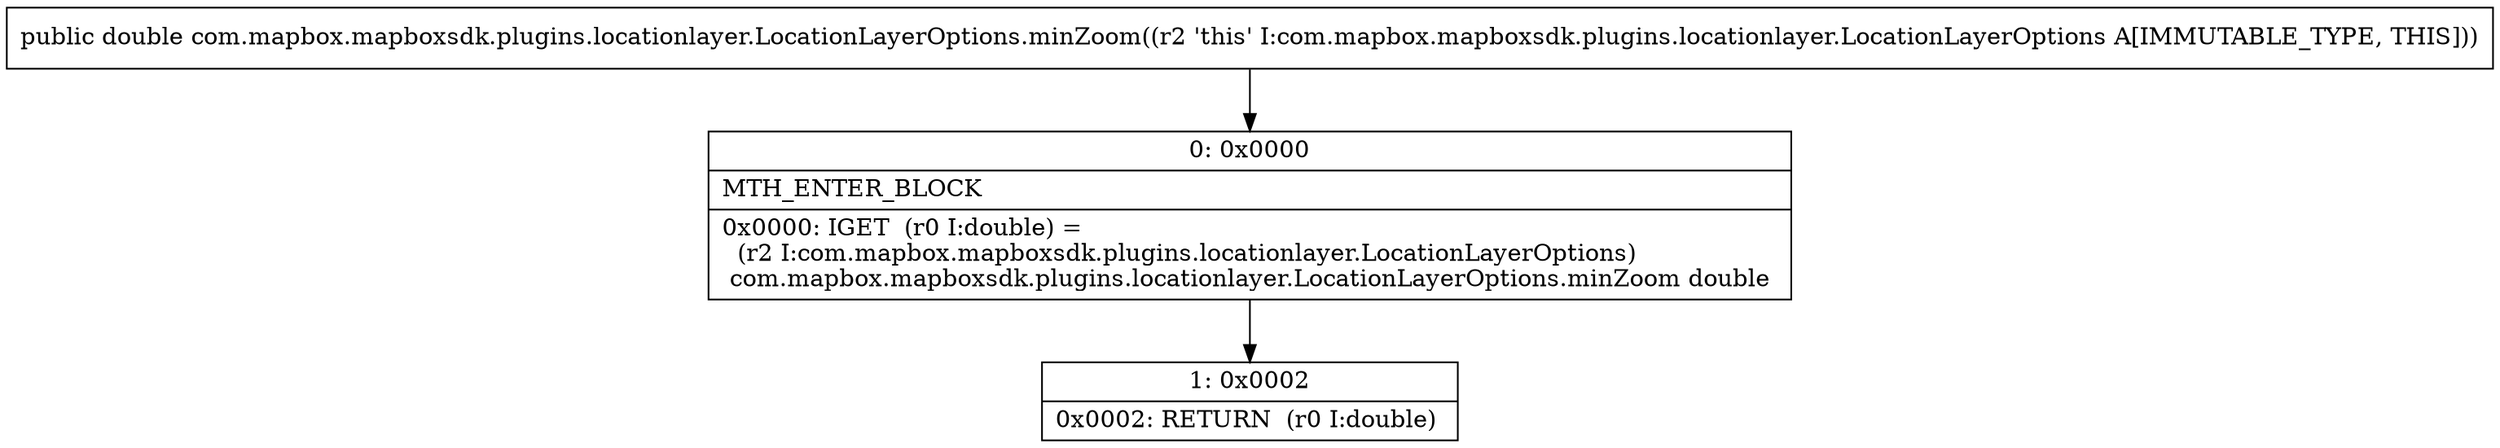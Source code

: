 digraph "CFG forcom.mapbox.mapboxsdk.plugins.locationlayer.LocationLayerOptions.minZoom()D" {
Node_0 [shape=record,label="{0\:\ 0x0000|MTH_ENTER_BLOCK\l|0x0000: IGET  (r0 I:double) = \l  (r2 I:com.mapbox.mapboxsdk.plugins.locationlayer.LocationLayerOptions)\l com.mapbox.mapboxsdk.plugins.locationlayer.LocationLayerOptions.minZoom double \l}"];
Node_1 [shape=record,label="{1\:\ 0x0002|0x0002: RETURN  (r0 I:double) \l}"];
MethodNode[shape=record,label="{public double com.mapbox.mapboxsdk.plugins.locationlayer.LocationLayerOptions.minZoom((r2 'this' I:com.mapbox.mapboxsdk.plugins.locationlayer.LocationLayerOptions A[IMMUTABLE_TYPE, THIS])) }"];
MethodNode -> Node_0;
Node_0 -> Node_1;
}


